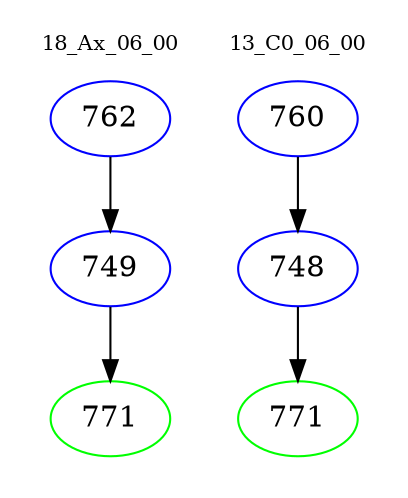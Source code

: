 digraph{
subgraph cluster_0 {
color = white
label = "18_Ax_06_00";
fontsize=10;
T0_762 [label="762", color="blue"]
T0_762 -> T0_749 [color="black"]
T0_749 [label="749", color="blue"]
T0_749 -> T0_771 [color="black"]
T0_771 [label="771", color="green"]
}
subgraph cluster_1 {
color = white
label = "13_C0_06_00";
fontsize=10;
T1_760 [label="760", color="blue"]
T1_760 -> T1_748 [color="black"]
T1_748 [label="748", color="blue"]
T1_748 -> T1_771 [color="black"]
T1_771 [label="771", color="green"]
}
}
